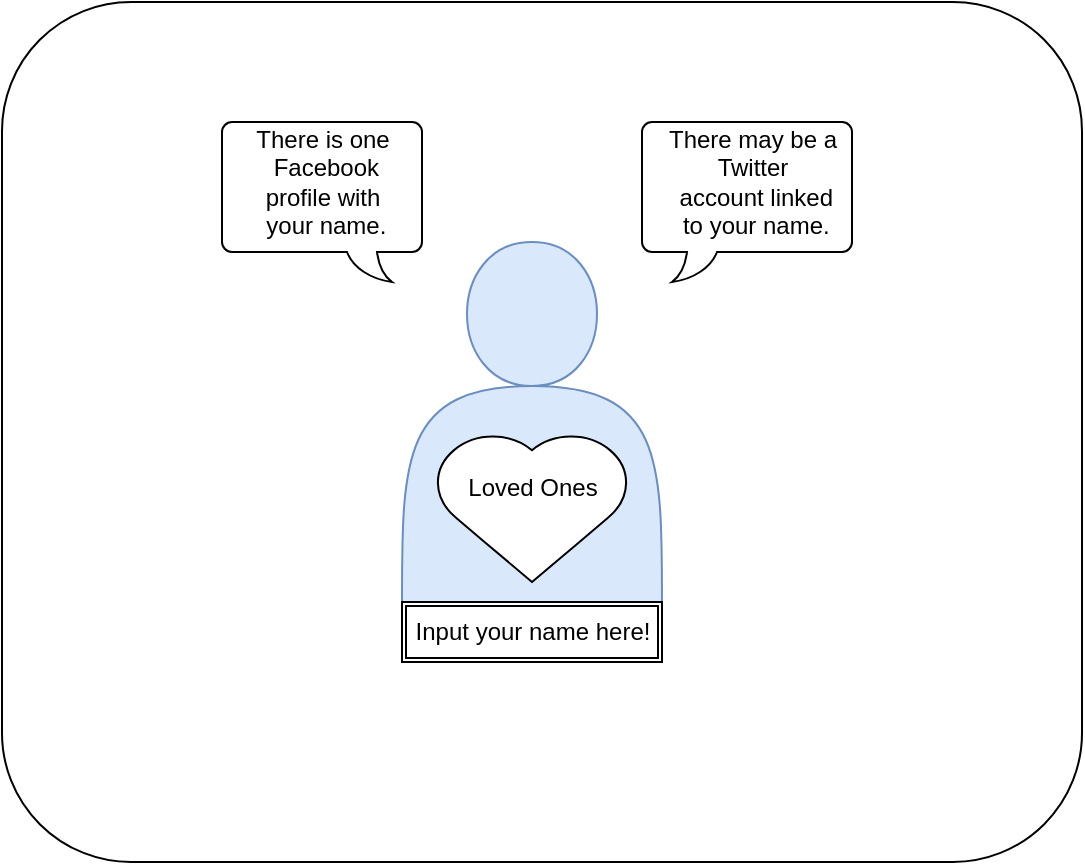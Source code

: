 <mxfile version="12.1.8" type="github" pages="1"><diagram id="CPtvC-0008s6Skv2npHP" name="Page-1"><mxGraphModel dx="772" dy="499" grid="1" gridSize="10" guides="1" tooltips="1" connect="1" arrows="1" fold="1" page="1" pageScale="1" pageWidth="850" pageHeight="1100" math="0" shadow="0"><root><mxCell id="0"/><mxCell id="1" parent="0"/><mxCell id="rNAQYhfgl9UF_REz_5JF-1" value="" style="rounded=1;whiteSpace=wrap;html=1;" vertex="1" parent="1"><mxGeometry x="130" y="20" width="540" height="430" as="geometry"/></mxCell><mxCell id="rNAQYhfgl9UF_REz_5JF-2" value="" style="shape=actor;whiteSpace=wrap;html=1;fillColor=#dae8fc;strokeColor=#6c8ebf;" vertex="1" parent="1"><mxGeometry x="330" y="140" width="130" height="180" as="geometry"/></mxCell><mxCell id="rNAQYhfgl9UF_REz_5JF-4" value="" style="whiteSpace=wrap;html=1;shape=mxgraph.basic.roundRectCallout;dx=30;dy=15;size=5;boundedLbl=1;" vertex="1" parent="1"><mxGeometry x="450" y="80" width="105" height="80" as="geometry"/></mxCell><mxCell id="rNAQYhfgl9UF_REz_5JF-5" value="" style="whiteSpace=wrap;html=1;shape=mxgraph.basic.roundRectCallout;dx=30;dy=15;size=5;boundedLbl=1;flipH=1;" vertex="1" parent="1"><mxGeometry x="240" y="80" width="100" height="80" as="geometry"/></mxCell><mxCell id="rNAQYhfgl9UF_REz_5JF-6" value="" style="verticalLabelPosition=bottom;verticalAlign=top;html=1;shape=mxgraph.basic.heart" vertex="1" parent="1"><mxGeometry x="345" y="235" width="100" height="75" as="geometry"/></mxCell><mxCell id="rNAQYhfgl9UF_REz_5JF-7" value="" style="shape=ext;double=1;rounded=0;whiteSpace=wrap;html=1;" vertex="1" parent="1"><mxGeometry x="330" y="320" width="130" height="30" as="geometry"/></mxCell><mxCell id="rNAQYhfgl9UF_REz_5JF-8" value="Input your name here!" style="text;html=1;resizable=0;autosize=1;align=center;verticalAlign=middle;points=[];fillColor=none;strokeColor=none;rounded=0;" vertex="1" parent="1"><mxGeometry x="330" y="325" width="130" height="20" as="geometry"/></mxCell><mxCell id="rNAQYhfgl9UF_REz_5JF-9" value="Loved Ones" style="text;html=1;resizable=0;autosize=1;align=center;verticalAlign=middle;points=[];fillColor=none;strokeColor=none;rounded=0;" vertex="1" parent="1"><mxGeometry x="355" y="252.5" width="80" height="20" as="geometry"/></mxCell><mxCell id="rNAQYhfgl9UF_REz_5JF-10" value="There is one&lt;br&gt;&amp;nbsp;Facebook &lt;br&gt;profile with&lt;br&gt;&amp;nbsp;your name." style="text;html=1;resizable=0;autosize=1;align=center;verticalAlign=middle;points=[];fillColor=none;strokeColor=none;rounded=0;" vertex="1" parent="1"><mxGeometry x="250" y="80" width="80" height="60" as="geometry"/></mxCell><mxCell id="rNAQYhfgl9UF_REz_5JF-11" value="There may be a &lt;br&gt;Twitter&lt;br&gt;&amp;nbsp;account linked&lt;br&gt;&amp;nbsp;to your name." style="text;html=1;resizable=0;autosize=1;align=center;verticalAlign=middle;points=[];fillColor=none;strokeColor=none;rounded=0;" vertex="1" parent="1"><mxGeometry x="455" y="80" width="100" height="60" as="geometry"/></mxCell></root></mxGraphModel></diagram></mxfile>